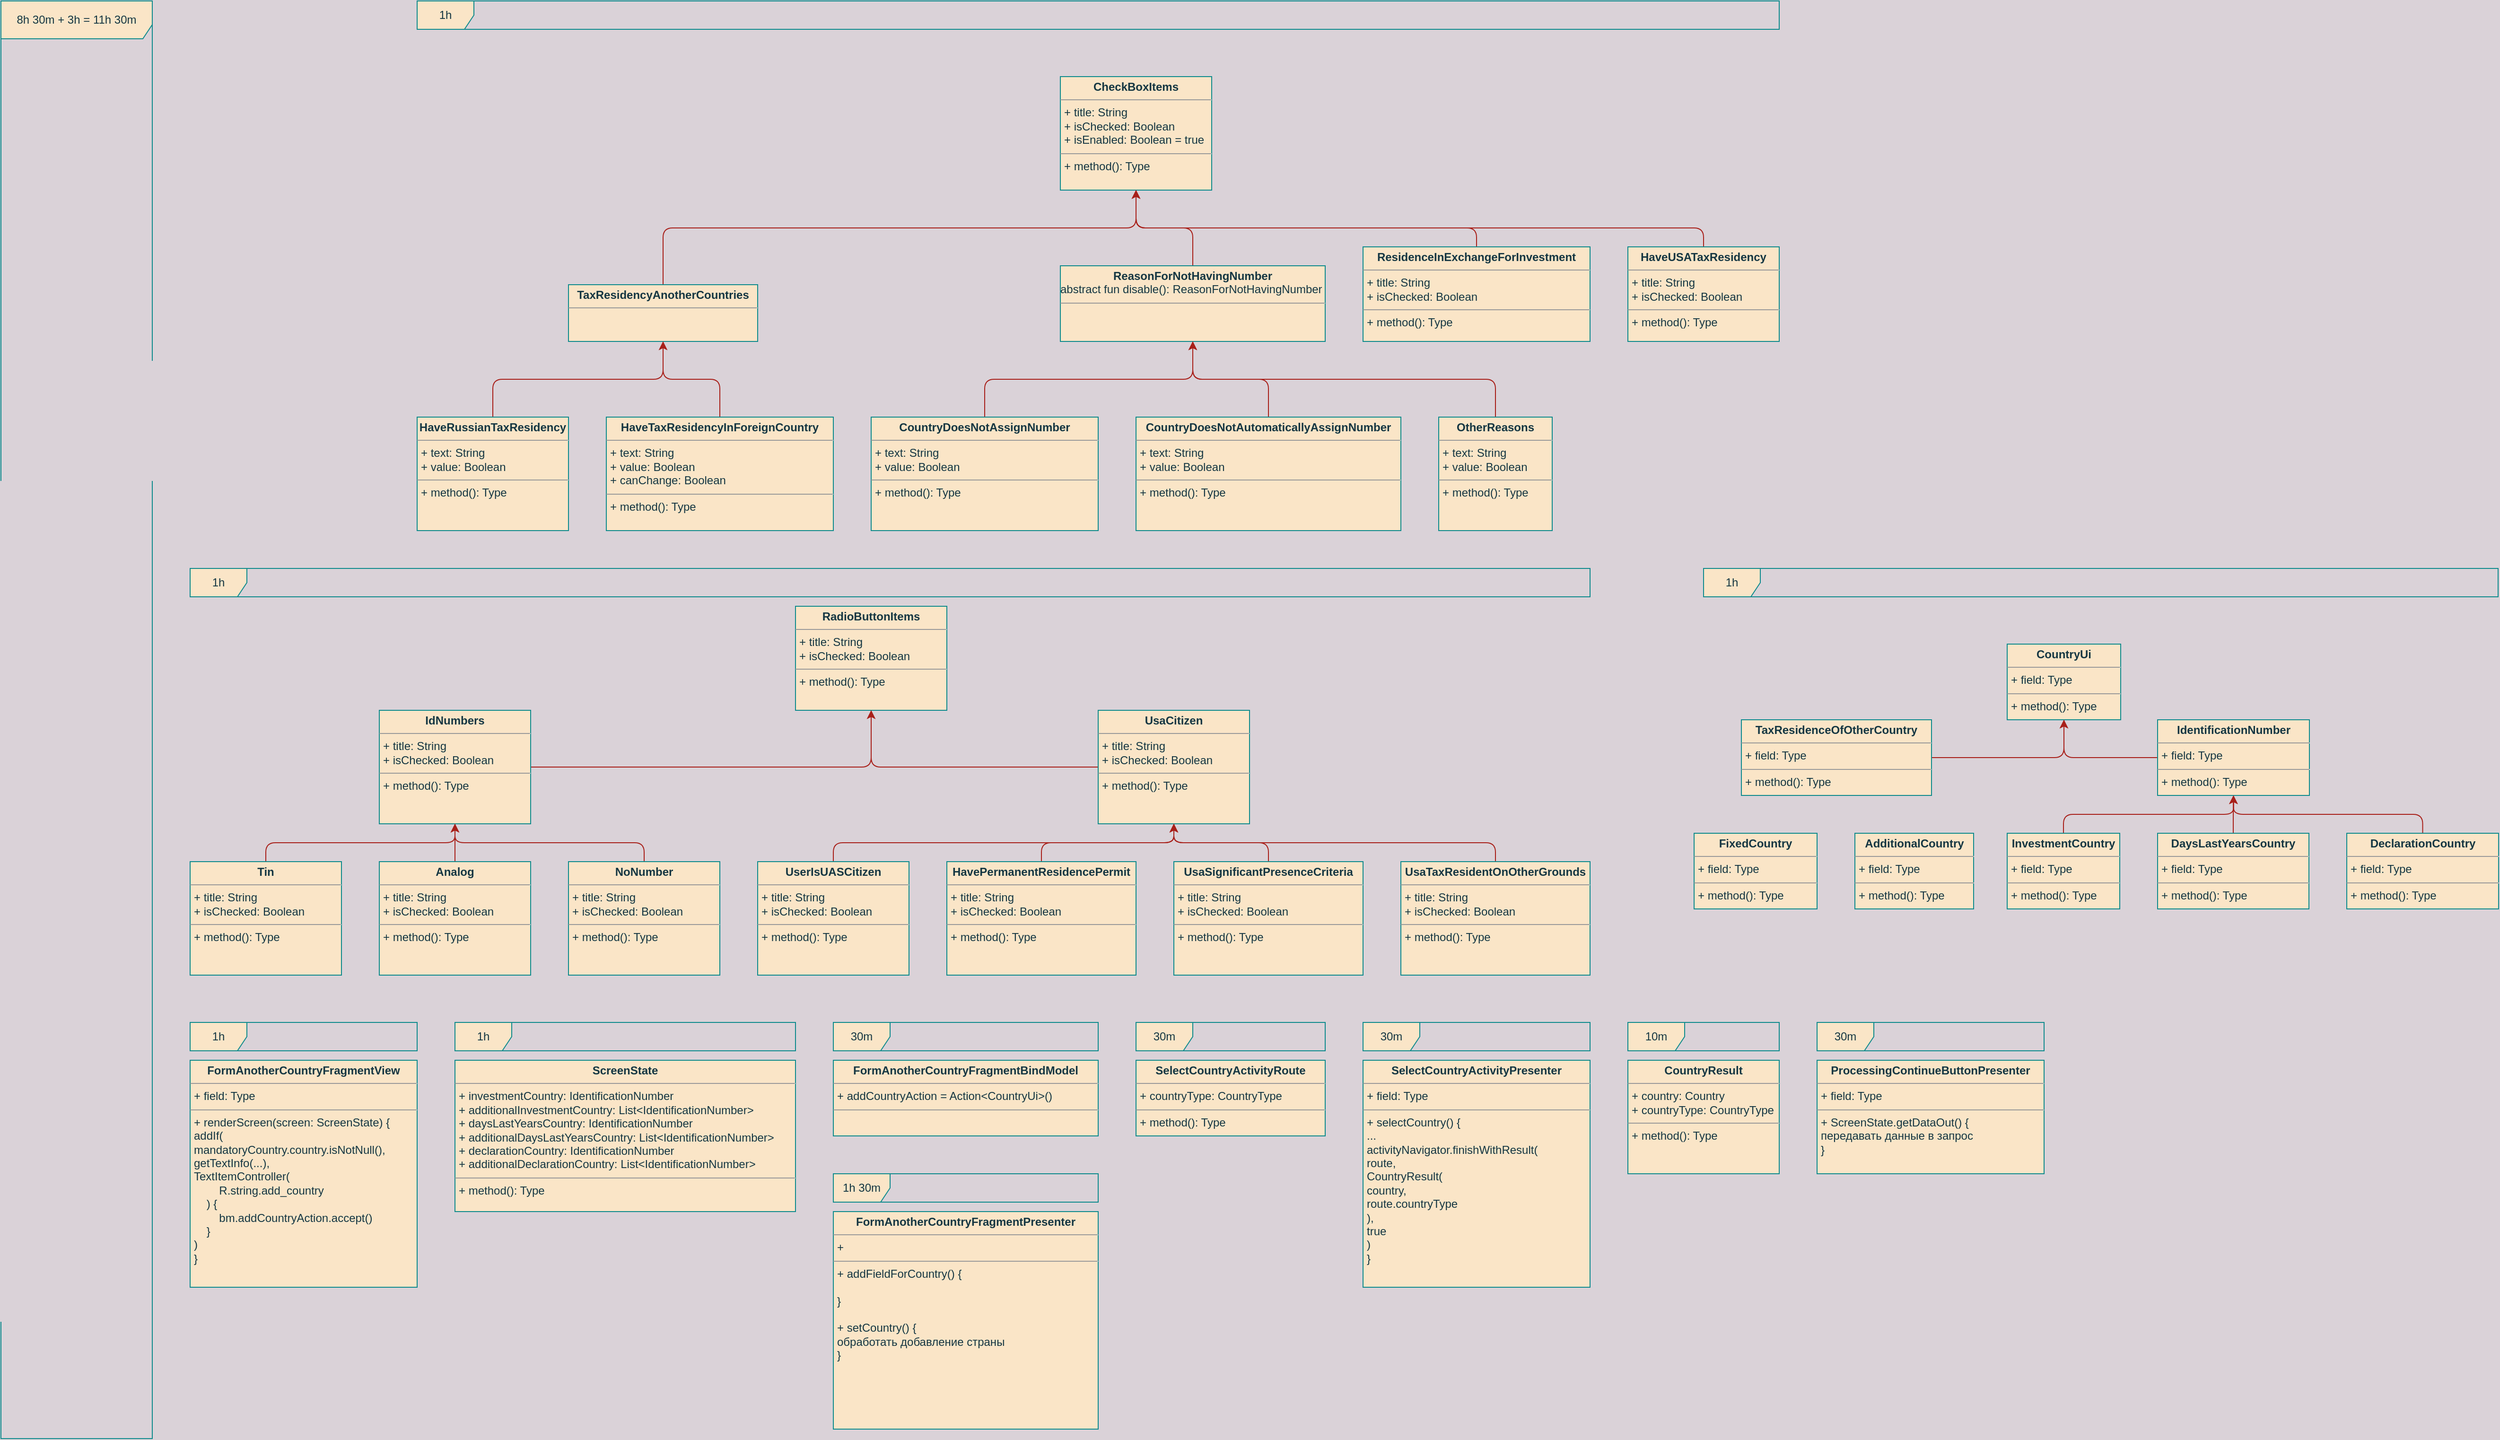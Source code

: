 <mxfile version="18.0.3" type="github">
  <diagram id="GsDPfI9diMwruPTQcU5b" name="Page-1">
    <mxGraphModel dx="3109" dy="2154" grid="1" gridSize="10" guides="1" tooltips="1" connect="1" arrows="1" fold="1" page="1" pageScale="1" pageWidth="827" pageHeight="1169" background="#DAD2D8" math="0" shadow="0">
      <root>
        <mxCell id="0" />
        <mxCell id="1" parent="0" />
        <mxCell id="l_9c71gGE2qhtRAVGWq2-1" value="&lt;p style=&quot;margin:0px;margin-top:4px;text-align:center;&quot;&gt;&lt;b&gt;CheckBoxItems&lt;/b&gt;&lt;/p&gt;&lt;hr size=&quot;1&quot;&gt;&lt;p style=&quot;margin:0px;margin-left:4px;&quot;&gt;+ title: String&lt;/p&gt;&lt;p style=&quot;margin:0px;margin-left:4px;&quot;&gt;+ isChecked: Boolean&lt;/p&gt;&lt;p style=&quot;margin:0px;margin-left:4px;&quot;&gt;+ isEnabled: Boolean = true&lt;br&gt;&lt;/p&gt;&lt;hr size=&quot;1&quot;&gt;&lt;p style=&quot;margin:0px;margin-left:4px;&quot;&gt;+ method(): Type&lt;/p&gt;" style="verticalAlign=top;align=left;overflow=fill;fontSize=12;fontFamily=Helvetica;html=1;fillColor=#FAE5C7;strokeColor=#0F8B8D;fontColor=#143642;" vertex="1" parent="1">
          <mxGeometry x="240" width="160" height="120" as="geometry" />
        </mxCell>
        <mxCell id="l_9c71gGE2qhtRAVGWq2-2" value="&lt;p style=&quot;margin:0px;margin-top:4px;text-align:center;&quot;&gt;&lt;b&gt;RadioButtonItems&lt;/b&gt;&lt;/p&gt;&lt;hr size=&quot;1&quot;&gt;&lt;p style=&quot;margin:0px;margin-left:4px;&quot;&gt;+ title: String&lt;/p&gt;&lt;p style=&quot;margin:0px;margin-left:4px;&quot;&gt;+ isChecked: Boolean&lt;br&gt;&lt;/p&gt;&lt;hr size=&quot;1&quot;&gt;&lt;p style=&quot;margin:0px;margin-left:4px;&quot;&gt;+ method(): Type&lt;/p&gt;" style="verticalAlign=top;align=left;overflow=fill;fontSize=12;fontFamily=Helvetica;html=1;fillColor=#FAE5C7;strokeColor=#0F8B8D;fontColor=#143642;" vertex="1" parent="1">
          <mxGeometry x="-40" y="560" width="160" height="110" as="geometry" />
        </mxCell>
        <mxCell id="l_9c71gGE2qhtRAVGWq2-3" value="&lt;p style=&quot;margin:0px;margin-top:4px;text-align:center;&quot;&gt;&lt;b&gt;CountryUi&lt;/b&gt;&lt;/p&gt;&lt;hr size=&quot;1&quot;&gt;&lt;p style=&quot;margin:0px;margin-left:4px;&quot;&gt;+ field: Type&lt;/p&gt;&lt;hr size=&quot;1&quot;&gt;&lt;p style=&quot;margin:0px;margin-left:4px;&quot;&gt;+ method(): Type&lt;/p&gt;" style="verticalAlign=top;align=left;overflow=fill;fontSize=12;fontFamily=Helvetica;html=1;fillColor=#FAE5C7;strokeColor=#0F8B8D;fontColor=#143642;" vertex="1" parent="1">
          <mxGeometry x="1241" y="600" width="120" height="80" as="geometry" />
        </mxCell>
        <mxCell id="l_9c71gGE2qhtRAVGWq2-7" style="edgeStyle=orthogonalEdgeStyle;curved=0;rounded=1;sketch=0;orthogonalLoop=1;jettySize=auto;html=1;entryX=0.5;entryY=1;entryDx=0;entryDy=0;fontColor=#143642;strokeColor=#A8201A;fillColor=#FAE5C7;" edge="1" parent="1" source="l_9c71gGE2qhtRAVGWq2-4" target="l_9c71gGE2qhtRAVGWq2-1">
          <mxGeometry relative="1" as="geometry">
            <Array as="points">
              <mxPoint x="-180" y="160" />
              <mxPoint x="320" y="160" />
            </Array>
          </mxGeometry>
        </mxCell>
        <mxCell id="l_9c71gGE2qhtRAVGWq2-4" value="&lt;p style=&quot;margin:0px;margin-top:4px;text-align:center;&quot;&gt;&lt;b&gt;TaxResidencyAnotherCountries&lt;/b&gt;&lt;/p&gt;&lt;hr size=&quot;1&quot;&gt;" style="verticalAlign=top;align=left;overflow=fill;fontSize=12;fontFamily=Helvetica;html=1;fillColor=#FAE5C7;strokeColor=#0F8B8D;fontColor=#143642;" vertex="1" parent="1">
          <mxGeometry x="-280" y="220" width="200" height="60" as="geometry" />
        </mxCell>
        <mxCell id="l_9c71gGE2qhtRAVGWq2-8" style="edgeStyle=orthogonalEdgeStyle;curved=0;rounded=1;sketch=0;orthogonalLoop=1;jettySize=auto;html=1;entryX=0.5;entryY=1;entryDx=0;entryDy=0;fontColor=#143642;strokeColor=#A8201A;fillColor=#FAE5C7;" edge="1" parent="1" source="l_9c71gGE2qhtRAVGWq2-5" target="l_9c71gGE2qhtRAVGWq2-1">
          <mxGeometry relative="1" as="geometry" />
        </mxCell>
        <mxCell id="l_9c71gGE2qhtRAVGWq2-5" value="&lt;p style=&quot;margin:0px;margin-top:4px;text-align:center;&quot;&gt;&lt;b&gt;ReasonForNotHavingNumber&lt;/b&gt;&lt;/p&gt;abstract fun disable(): ReasonForNotHavingNumber&lt;hr size=&quot;1&quot;&gt;" style="verticalAlign=top;align=left;overflow=fill;fontSize=12;fontFamily=Helvetica;html=1;fillColor=#FAE5C7;strokeColor=#0F8B8D;fontColor=#143642;" vertex="1" parent="1">
          <mxGeometry x="240" y="200" width="280" height="80" as="geometry" />
        </mxCell>
        <mxCell id="l_9c71gGE2qhtRAVGWq2-11" style="edgeStyle=orthogonalEdgeStyle;curved=0;rounded=1;sketch=0;orthogonalLoop=1;jettySize=auto;html=1;entryX=0.5;entryY=1;entryDx=0;entryDy=0;fontColor=#143642;strokeColor=#A8201A;fillColor=#FAE5C7;" edge="1" parent="1" source="l_9c71gGE2qhtRAVGWq2-9" target="l_9c71gGE2qhtRAVGWq2-4">
          <mxGeometry relative="1" as="geometry" />
        </mxCell>
        <mxCell id="l_9c71gGE2qhtRAVGWq2-9" value="&lt;p style=&quot;margin:0px;margin-top:4px;text-align:center;&quot;&gt;&lt;b&gt;HaveRussianTaxResidency&lt;/b&gt;&lt;/p&gt;&lt;hr size=&quot;1&quot;&gt;&lt;p style=&quot;margin:0px;margin-left:4px;&quot;&gt;+ text: String&lt;/p&gt;&lt;p style=&quot;margin:0px;margin-left:4px;&quot;&gt;+ value: Boolean&lt;/p&gt;&lt;hr size=&quot;1&quot;&gt;&lt;p style=&quot;margin:0px;margin-left:4px;&quot;&gt;+ method(): Type&lt;/p&gt;" style="verticalAlign=top;align=left;overflow=fill;fontSize=12;fontFamily=Helvetica;html=1;rounded=0;sketch=0;fontColor=#143642;strokeColor=#0F8B8D;fillColor=#FAE5C7;" vertex="1" parent="1">
          <mxGeometry x="-440" y="360" width="160" height="120" as="geometry" />
        </mxCell>
        <mxCell id="l_9c71gGE2qhtRAVGWq2-12" style="edgeStyle=orthogonalEdgeStyle;curved=0;rounded=1;sketch=0;orthogonalLoop=1;jettySize=auto;html=1;entryX=0.5;entryY=1;entryDx=0;entryDy=0;fontColor=#143642;strokeColor=#A8201A;fillColor=#FAE5C7;" edge="1" parent="1" source="l_9c71gGE2qhtRAVGWq2-10" target="l_9c71gGE2qhtRAVGWq2-4">
          <mxGeometry relative="1" as="geometry" />
        </mxCell>
        <mxCell id="l_9c71gGE2qhtRAVGWq2-10" value="&lt;p style=&quot;margin:0px;margin-top:4px;text-align:center;&quot;&gt;&lt;b&gt;HaveTaxResidencyInForeignCountry&lt;/b&gt;&lt;/p&gt;&lt;hr size=&quot;1&quot;&gt;&lt;p style=&quot;margin:0px;margin-left:4px;&quot;&gt;+ text: String&lt;/p&gt;&lt;p style=&quot;margin:0px;margin-left:4px;&quot;&gt;+ value: Boolean&lt;/p&gt;&lt;p style=&quot;margin:0px;margin-left:4px;&quot;&gt;+ canChange: Boolean&lt;br&gt;&lt;/p&gt;&lt;hr size=&quot;1&quot;&gt;&lt;p style=&quot;margin:0px;margin-left:4px;&quot;&gt;+ method(): Type&lt;/p&gt;" style="verticalAlign=top;align=left;overflow=fill;fontSize=12;fontFamily=Helvetica;html=1;rounded=0;sketch=0;fontColor=#143642;strokeColor=#0F8B8D;fillColor=#FAE5C7;" vertex="1" parent="1">
          <mxGeometry x="-240" y="360" width="240" height="120" as="geometry" />
        </mxCell>
        <mxCell id="l_9c71gGE2qhtRAVGWq2-16" style="edgeStyle=orthogonalEdgeStyle;curved=0;rounded=1;sketch=0;orthogonalLoop=1;jettySize=auto;html=1;entryX=0.5;entryY=1;entryDx=0;entryDy=0;fontColor=#143642;strokeColor=#A8201A;fillColor=#FAE5C7;" edge="1" parent="1" source="l_9c71gGE2qhtRAVGWq2-13" target="l_9c71gGE2qhtRAVGWq2-5">
          <mxGeometry relative="1" as="geometry" />
        </mxCell>
        <mxCell id="l_9c71gGE2qhtRAVGWq2-13" value="&lt;p style=&quot;margin:0px;margin-top:4px;text-align:center;&quot;&gt;&lt;b&gt;CountryDoesNotAssignNumber&lt;/b&gt;&lt;/p&gt;&lt;hr size=&quot;1&quot;&gt;&lt;p style=&quot;margin:0px;margin-left:4px;&quot;&gt;+ text: String&lt;/p&gt;&lt;p style=&quot;margin:0px;margin-left:4px;&quot;&gt;+ value: Boolean&lt;/p&gt;&lt;hr size=&quot;1&quot;&gt;&lt;p style=&quot;margin:0px;margin-left:4px;&quot;&gt;+ method(): Type&lt;/p&gt;" style="verticalAlign=top;align=left;overflow=fill;fontSize=12;fontFamily=Helvetica;html=1;rounded=0;sketch=0;fontColor=#143642;strokeColor=#0F8B8D;fillColor=#FAE5C7;" vertex="1" parent="1">
          <mxGeometry x="40" y="360" width="240" height="120" as="geometry" />
        </mxCell>
        <mxCell id="l_9c71gGE2qhtRAVGWq2-17" style="edgeStyle=orthogonalEdgeStyle;curved=0;rounded=1;sketch=0;orthogonalLoop=1;jettySize=auto;html=1;entryX=0.5;entryY=1;entryDx=0;entryDy=0;fontColor=#143642;strokeColor=#A8201A;fillColor=#FAE5C7;" edge="1" parent="1" source="l_9c71gGE2qhtRAVGWq2-14" target="l_9c71gGE2qhtRAVGWq2-5">
          <mxGeometry relative="1" as="geometry" />
        </mxCell>
        <mxCell id="l_9c71gGE2qhtRAVGWq2-14" value="&lt;p style=&quot;margin:0px;margin-top:4px;text-align:center;&quot;&gt;&lt;b&gt;CountryDoesNotAutomaticallyAssignNumber&lt;/b&gt;&lt;/p&gt;&lt;hr size=&quot;1&quot;&gt;&lt;p style=&quot;margin:0px;margin-left:4px;&quot;&gt;+ text: String&lt;/p&gt;&lt;p style=&quot;margin:0px;margin-left:4px;&quot;&gt;+ value: Boolean&lt;/p&gt;&lt;hr size=&quot;1&quot;&gt;&lt;p style=&quot;margin:0px;margin-left:4px;&quot;&gt;+ method(): Type&lt;/p&gt;" style="verticalAlign=top;align=left;overflow=fill;fontSize=12;fontFamily=Helvetica;html=1;rounded=0;sketch=0;fontColor=#143642;strokeColor=#0F8B8D;fillColor=#FAE5C7;" vertex="1" parent="1">
          <mxGeometry x="320" y="360" width="280" height="120" as="geometry" />
        </mxCell>
        <mxCell id="l_9c71gGE2qhtRAVGWq2-24" style="edgeStyle=orthogonalEdgeStyle;curved=0;rounded=1;sketch=0;orthogonalLoop=1;jettySize=auto;html=1;entryX=0.5;entryY=1;entryDx=0;entryDy=0;fontColor=#143642;strokeColor=#A8201A;fillColor=#FAE5C7;" edge="1" parent="1" source="l_9c71gGE2qhtRAVGWq2-15" target="l_9c71gGE2qhtRAVGWq2-5">
          <mxGeometry relative="1" as="geometry">
            <Array as="points">
              <mxPoint x="700" y="320" />
              <mxPoint x="380" y="320" />
            </Array>
          </mxGeometry>
        </mxCell>
        <mxCell id="l_9c71gGE2qhtRAVGWq2-15" value="&lt;p style=&quot;margin:0px;margin-top:4px;text-align:center;&quot;&gt;&lt;b&gt;OtherReasons&lt;/b&gt;&lt;/p&gt;&lt;hr size=&quot;1&quot;&gt;&lt;p style=&quot;margin:0px;margin-left:4px;&quot;&gt;+ text: String&lt;/p&gt;&lt;p style=&quot;margin:0px;margin-left:4px;&quot;&gt;+ value: Boolean&lt;/p&gt;&lt;hr size=&quot;1&quot;&gt;&lt;p style=&quot;margin:0px;margin-left:4px;&quot;&gt;+ method(): Type&lt;/p&gt;" style="verticalAlign=top;align=left;overflow=fill;fontSize=12;fontFamily=Helvetica;html=1;rounded=0;sketch=0;fontColor=#143642;strokeColor=#0F8B8D;fillColor=#FAE5C7;" vertex="1" parent="1">
          <mxGeometry x="640" y="360" width="120" height="120" as="geometry" />
        </mxCell>
        <mxCell id="l_9c71gGE2qhtRAVGWq2-25" style="edgeStyle=orthogonalEdgeStyle;curved=0;rounded=1;sketch=0;orthogonalLoop=1;jettySize=auto;html=1;entryX=0.5;entryY=1;entryDx=0;entryDy=0;fontColor=#143642;strokeColor=#A8201A;fillColor=#FAE5C7;" edge="1" parent="1" source="l_9c71gGE2qhtRAVGWq2-21" target="l_9c71gGE2qhtRAVGWq2-1">
          <mxGeometry relative="1" as="geometry">
            <Array as="points">
              <mxPoint x="680" y="160" />
              <mxPoint x="320" y="160" />
            </Array>
          </mxGeometry>
        </mxCell>
        <mxCell id="l_9c71gGE2qhtRAVGWq2-21" value="&lt;p style=&quot;margin:0px;margin-top:4px;text-align:center;&quot;&gt;&lt;b&gt;ResidenceInExchangeForInvestment&lt;/b&gt;&lt;/p&gt;&lt;hr size=&quot;1&quot;&gt;&lt;p style=&quot;margin:0px;margin-left:4px;&quot;&gt;+ title: String&lt;/p&gt;&lt;p style=&quot;margin:0px;margin-left:4px;&quot;&gt;+ isChecked: Boolean&lt;/p&gt;&lt;hr size=&quot;1&quot;&gt;&lt;p style=&quot;margin:0px;margin-left:4px;&quot;&gt;+ method(): Type&lt;/p&gt;" style="verticalAlign=top;align=left;overflow=fill;fontSize=12;fontFamily=Helvetica;html=1;fillColor=#FAE5C7;strokeColor=#0F8B8D;fontColor=#143642;" vertex="1" parent="1">
          <mxGeometry x="560" y="180" width="240" height="100" as="geometry" />
        </mxCell>
        <mxCell id="l_9c71gGE2qhtRAVGWq2-26" style="edgeStyle=orthogonalEdgeStyle;curved=0;rounded=1;sketch=0;orthogonalLoop=1;jettySize=auto;html=1;entryX=0.5;entryY=1;entryDx=0;entryDy=0;fontColor=#143642;strokeColor=#A8201A;fillColor=#FAE5C7;" edge="1" parent="1" source="l_9c71gGE2qhtRAVGWq2-23" target="l_9c71gGE2qhtRAVGWq2-1">
          <mxGeometry relative="1" as="geometry">
            <Array as="points">
              <mxPoint x="920" y="160" />
              <mxPoint x="320" y="160" />
            </Array>
          </mxGeometry>
        </mxCell>
        <mxCell id="l_9c71gGE2qhtRAVGWq2-23" value="&lt;p style=&quot;margin:0px;margin-top:4px;text-align:center;&quot;&gt;&lt;b&gt;HaveUSATaxResidency&lt;/b&gt;&lt;/p&gt;&lt;hr size=&quot;1&quot;&gt;&lt;p style=&quot;margin:0px;margin-left:4px;&quot;&gt;+ title: String&lt;/p&gt;&lt;p style=&quot;margin:0px;margin-left:4px;&quot;&gt;+ isChecked: Boolean&lt;/p&gt;&lt;hr size=&quot;1&quot;&gt;&lt;p style=&quot;margin:0px;margin-left:4px;&quot;&gt;+ method(): Type&lt;/p&gt;" style="verticalAlign=top;align=left;overflow=fill;fontSize=12;fontFamily=Helvetica;html=1;fillColor=#FAE5C7;strokeColor=#0F8B8D;fontColor=#143642;" vertex="1" parent="1">
          <mxGeometry x="840" y="180" width="160" height="100" as="geometry" />
        </mxCell>
        <mxCell id="l_9c71gGE2qhtRAVGWq2-43" style="edgeStyle=orthogonalEdgeStyle;curved=0;rounded=1;sketch=0;orthogonalLoop=1;jettySize=auto;html=1;entryX=0.5;entryY=1;entryDx=0;entryDy=0;fontColor=#143642;strokeColor=#A8201A;fillColor=#FAE5C7;" edge="1" parent="1" source="l_9c71gGE2qhtRAVGWq2-27" target="l_9c71gGE2qhtRAVGWq2-2">
          <mxGeometry relative="1" as="geometry" />
        </mxCell>
        <mxCell id="l_9c71gGE2qhtRAVGWq2-27" value="&lt;p style=&quot;margin:0px;margin-top:4px;text-align:center;&quot;&gt;&lt;b&gt;IdNumbers&lt;/b&gt;&lt;/p&gt;&lt;hr size=&quot;1&quot;&gt;&lt;p style=&quot;margin:0px;margin-left:4px;&quot;&gt;+ title: String&lt;/p&gt;&lt;p style=&quot;margin:0px;margin-left:4px;&quot;&gt;+ isChecked: Boolean&lt;br&gt;&lt;/p&gt;&lt;hr size=&quot;1&quot;&gt;&lt;p style=&quot;margin:0px;margin-left:4px;&quot;&gt;+ method(): Type&lt;/p&gt;" style="verticalAlign=top;align=left;overflow=fill;fontSize=12;fontFamily=Helvetica;html=1;fillColor=#FAE5C7;strokeColor=#0F8B8D;fontColor=#143642;" vertex="1" parent="1">
          <mxGeometry x="-480" y="670" width="160" height="120" as="geometry" />
        </mxCell>
        <mxCell id="l_9c71gGE2qhtRAVGWq2-44" style="edgeStyle=orthogonalEdgeStyle;curved=0;rounded=1;sketch=0;orthogonalLoop=1;jettySize=auto;html=1;entryX=0.5;entryY=1;entryDx=0;entryDy=0;fontColor=#143642;strokeColor=#A8201A;fillColor=#FAE5C7;" edge="1" parent="1" source="l_9c71gGE2qhtRAVGWq2-28" target="l_9c71gGE2qhtRAVGWq2-2">
          <mxGeometry relative="1" as="geometry" />
        </mxCell>
        <mxCell id="l_9c71gGE2qhtRAVGWq2-28" value="&lt;p style=&quot;margin:0px;margin-top:4px;text-align:center;&quot;&gt;&lt;b&gt;UsaCitizen&lt;/b&gt;&lt;/p&gt;&lt;hr size=&quot;1&quot;&gt;&lt;p style=&quot;margin:0px;margin-left:4px;&quot;&gt;+ title: String&lt;/p&gt;&lt;p style=&quot;margin:0px;margin-left:4px;&quot;&gt;+ isChecked: Boolean&lt;br&gt;&lt;/p&gt;&lt;hr size=&quot;1&quot;&gt;&lt;p style=&quot;margin:0px;margin-left:4px;&quot;&gt;+ method(): Type&lt;/p&gt;" style="verticalAlign=top;align=left;overflow=fill;fontSize=12;fontFamily=Helvetica;html=1;fillColor=#FAE5C7;strokeColor=#0F8B8D;fontColor=#143642;" vertex="1" parent="1">
          <mxGeometry x="280" y="670" width="160" height="120" as="geometry" />
        </mxCell>
        <mxCell id="l_9c71gGE2qhtRAVGWq2-32" style="edgeStyle=orthogonalEdgeStyle;curved=0;rounded=1;sketch=0;orthogonalLoop=1;jettySize=auto;html=1;entryX=0.5;entryY=1;entryDx=0;entryDy=0;fontColor=#143642;strokeColor=#A8201A;fillColor=#FAE5C7;" edge="1" parent="1" source="l_9c71gGE2qhtRAVGWq2-29" target="l_9c71gGE2qhtRAVGWq2-27">
          <mxGeometry relative="1" as="geometry">
            <Array as="points">
              <mxPoint x="-600" y="810" />
              <mxPoint x="-400" y="810" />
            </Array>
          </mxGeometry>
        </mxCell>
        <mxCell id="l_9c71gGE2qhtRAVGWq2-29" value="&lt;p style=&quot;margin:0px;margin-top:4px;text-align:center;&quot;&gt;&lt;b&gt;Tin&lt;/b&gt;&lt;/p&gt;&lt;hr size=&quot;1&quot;&gt;&lt;p style=&quot;margin:0px;margin-left:4px;&quot;&gt;+ title: String&lt;/p&gt;&lt;p style=&quot;margin:0px;margin-left:4px;&quot;&gt;+ isChecked: Boolean&lt;br&gt;&lt;/p&gt;&lt;hr size=&quot;1&quot;&gt;&lt;p style=&quot;margin:0px;margin-left:4px;&quot;&gt;+ method(): Type&lt;/p&gt;" style="verticalAlign=top;align=left;overflow=fill;fontSize=12;fontFamily=Helvetica;html=1;fillColor=#FAE5C7;strokeColor=#0F8B8D;fontColor=#143642;" vertex="1" parent="1">
          <mxGeometry x="-680" y="830" width="160" height="120" as="geometry" />
        </mxCell>
        <mxCell id="l_9c71gGE2qhtRAVGWq2-33" style="edgeStyle=orthogonalEdgeStyle;curved=0;rounded=1;sketch=0;orthogonalLoop=1;jettySize=auto;html=1;entryX=0.5;entryY=1;entryDx=0;entryDy=0;fontColor=#143642;strokeColor=#A8201A;fillColor=#FAE5C7;" edge="1" parent="1" source="l_9c71gGE2qhtRAVGWq2-30" target="l_9c71gGE2qhtRAVGWq2-27">
          <mxGeometry relative="1" as="geometry" />
        </mxCell>
        <mxCell id="l_9c71gGE2qhtRAVGWq2-30" value="&lt;p style=&quot;margin:0px;margin-top:4px;text-align:center;&quot;&gt;&lt;b&gt;Analog&lt;/b&gt;&lt;/p&gt;&lt;hr size=&quot;1&quot;&gt;&lt;p style=&quot;margin:0px;margin-left:4px;&quot;&gt;+ title: String&lt;/p&gt;&lt;p style=&quot;margin:0px;margin-left:4px;&quot;&gt;+ isChecked: Boolean&lt;br&gt;&lt;/p&gt;&lt;hr size=&quot;1&quot;&gt;&lt;p style=&quot;margin:0px;margin-left:4px;&quot;&gt;+ method(): Type&lt;/p&gt;" style="verticalAlign=top;align=left;overflow=fill;fontSize=12;fontFamily=Helvetica;html=1;fillColor=#FAE5C7;strokeColor=#0F8B8D;fontColor=#143642;" vertex="1" parent="1">
          <mxGeometry x="-480" y="830" width="160" height="120" as="geometry" />
        </mxCell>
        <mxCell id="l_9c71gGE2qhtRAVGWq2-34" style="edgeStyle=orthogonalEdgeStyle;curved=0;rounded=1;sketch=0;orthogonalLoop=1;jettySize=auto;html=1;entryX=0.5;entryY=1;entryDx=0;entryDy=0;fontColor=#143642;strokeColor=#A8201A;fillColor=#FAE5C7;" edge="1" parent="1" source="l_9c71gGE2qhtRAVGWq2-31" target="l_9c71gGE2qhtRAVGWq2-27">
          <mxGeometry relative="1" as="geometry">
            <Array as="points">
              <mxPoint x="-200" y="810" />
              <mxPoint x="-400" y="810" />
            </Array>
          </mxGeometry>
        </mxCell>
        <mxCell id="l_9c71gGE2qhtRAVGWq2-31" value="&lt;p style=&quot;margin:0px;margin-top:4px;text-align:center;&quot;&gt;&lt;b&gt;NoNumber&lt;/b&gt;&lt;/p&gt;&lt;hr size=&quot;1&quot;&gt;&lt;p style=&quot;margin:0px;margin-left:4px;&quot;&gt;+ title: String&lt;/p&gt;&lt;p style=&quot;margin:0px;margin-left:4px;&quot;&gt;+ isChecked: Boolean&lt;br&gt;&lt;/p&gt;&lt;hr size=&quot;1&quot;&gt;&lt;p style=&quot;margin:0px;margin-left:4px;&quot;&gt;+ method(): Type&lt;/p&gt;" style="verticalAlign=top;align=left;overflow=fill;fontSize=12;fontFamily=Helvetica;html=1;fillColor=#FAE5C7;strokeColor=#0F8B8D;fontColor=#143642;" vertex="1" parent="1">
          <mxGeometry x="-280" y="830" width="160" height="120" as="geometry" />
        </mxCell>
        <mxCell id="l_9c71gGE2qhtRAVGWq2-41" style="edgeStyle=orthogonalEdgeStyle;curved=0;rounded=1;sketch=0;orthogonalLoop=1;jettySize=auto;html=1;entryX=0.5;entryY=1;entryDx=0;entryDy=0;fontColor=#143642;strokeColor=#A8201A;fillColor=#FAE5C7;" edge="1" parent="1" source="l_9c71gGE2qhtRAVGWq2-35" target="l_9c71gGE2qhtRAVGWq2-28">
          <mxGeometry relative="1" as="geometry">
            <Array as="points">
              <mxPoint y="810" />
              <mxPoint x="360" y="810" />
            </Array>
          </mxGeometry>
        </mxCell>
        <mxCell id="l_9c71gGE2qhtRAVGWq2-35" value="&lt;p style=&quot;margin:0px;margin-top:4px;text-align:center;&quot;&gt;&lt;b&gt;UserIsUASCitizen&lt;/b&gt;&lt;/p&gt;&lt;hr size=&quot;1&quot;&gt;&lt;p style=&quot;margin:0px;margin-left:4px;&quot;&gt;+ title: String&lt;/p&gt;&lt;p style=&quot;margin:0px;margin-left:4px;&quot;&gt;+ isChecked: Boolean&lt;br&gt;&lt;/p&gt;&lt;hr size=&quot;1&quot;&gt;&lt;p style=&quot;margin:0px;margin-left:4px;&quot;&gt;+ method(): Type&lt;/p&gt;" style="verticalAlign=top;align=left;overflow=fill;fontSize=12;fontFamily=Helvetica;html=1;fillColor=#FAE5C7;strokeColor=#0F8B8D;fontColor=#143642;" vertex="1" parent="1">
          <mxGeometry x="-80" y="830" width="160" height="120" as="geometry" />
        </mxCell>
        <mxCell id="l_9c71gGE2qhtRAVGWq2-39" style="edgeStyle=orthogonalEdgeStyle;curved=0;rounded=1;sketch=0;orthogonalLoop=1;jettySize=auto;html=1;entryX=0.5;entryY=1;entryDx=0;entryDy=0;fontColor=#143642;strokeColor=#A8201A;fillColor=#FAE5C7;" edge="1" parent="1" source="l_9c71gGE2qhtRAVGWq2-36" target="l_9c71gGE2qhtRAVGWq2-28">
          <mxGeometry relative="1" as="geometry" />
        </mxCell>
        <mxCell id="l_9c71gGE2qhtRAVGWq2-36" value="&lt;p style=&quot;margin:0px;margin-top:4px;text-align:center;&quot;&gt;&lt;b&gt;HavePermanentResidencePermit&lt;/b&gt;&lt;/p&gt;&lt;hr size=&quot;1&quot;&gt;&lt;p style=&quot;margin:0px;margin-left:4px;&quot;&gt;+ title: String&lt;/p&gt;&lt;p style=&quot;margin:0px;margin-left:4px;&quot;&gt;+ isChecked: Boolean&lt;br&gt;&lt;/p&gt;&lt;hr size=&quot;1&quot;&gt;&lt;p style=&quot;margin:0px;margin-left:4px;&quot;&gt;+ method(): Type&lt;/p&gt;" style="verticalAlign=top;align=left;overflow=fill;fontSize=12;fontFamily=Helvetica;html=1;fillColor=#FAE5C7;strokeColor=#0F8B8D;fontColor=#143642;" vertex="1" parent="1">
          <mxGeometry x="120" y="830" width="200" height="120" as="geometry" />
        </mxCell>
        <mxCell id="l_9c71gGE2qhtRAVGWq2-40" style="edgeStyle=orthogonalEdgeStyle;curved=0;rounded=1;sketch=0;orthogonalLoop=1;jettySize=auto;html=1;entryX=0.5;entryY=1;entryDx=0;entryDy=0;fontColor=#143642;strokeColor=#A8201A;fillColor=#FAE5C7;" edge="1" parent="1" source="l_9c71gGE2qhtRAVGWq2-37" target="l_9c71gGE2qhtRAVGWq2-28">
          <mxGeometry relative="1" as="geometry" />
        </mxCell>
        <mxCell id="l_9c71gGE2qhtRAVGWq2-37" value="&lt;p style=&quot;margin:0px;margin-top:4px;text-align:center;&quot;&gt;&lt;b&gt;UsaSignificantPresenceCriteria&lt;/b&gt;&lt;/p&gt;&lt;hr size=&quot;1&quot;&gt;&lt;p style=&quot;margin:0px;margin-left:4px;&quot;&gt;+ title: String&lt;/p&gt;&lt;p style=&quot;margin:0px;margin-left:4px;&quot;&gt;+ isChecked: Boolean&lt;br&gt;&lt;/p&gt;&lt;hr size=&quot;1&quot;&gt;&lt;p style=&quot;margin:0px;margin-left:4px;&quot;&gt;+ method(): Type&lt;/p&gt;" style="verticalAlign=top;align=left;overflow=fill;fontSize=12;fontFamily=Helvetica;html=1;fillColor=#FAE5C7;strokeColor=#0F8B8D;fontColor=#143642;" vertex="1" parent="1">
          <mxGeometry x="360" y="830" width="200" height="120" as="geometry" />
        </mxCell>
        <mxCell id="l_9c71gGE2qhtRAVGWq2-42" style="edgeStyle=orthogonalEdgeStyle;curved=0;rounded=1;sketch=0;orthogonalLoop=1;jettySize=auto;html=1;entryX=0.5;entryY=1;entryDx=0;entryDy=0;fontColor=#143642;strokeColor=#A8201A;fillColor=#FAE5C7;" edge="1" parent="1" source="l_9c71gGE2qhtRAVGWq2-38" target="l_9c71gGE2qhtRAVGWq2-28">
          <mxGeometry relative="1" as="geometry">
            <Array as="points">
              <mxPoint x="700" y="810" />
              <mxPoint x="360" y="810" />
            </Array>
          </mxGeometry>
        </mxCell>
        <mxCell id="l_9c71gGE2qhtRAVGWq2-38" value="&lt;p style=&quot;margin:0px;margin-top:4px;text-align:center;&quot;&gt;&lt;b&gt;UsaTaxResidentOnOtherGrounds&lt;/b&gt;&lt;/p&gt;&lt;hr size=&quot;1&quot;&gt;&lt;p style=&quot;margin:0px;margin-left:4px;&quot;&gt;+ title: String&lt;/p&gt;&lt;p style=&quot;margin:0px;margin-left:4px;&quot;&gt;+ isChecked: Boolean&lt;br&gt;&lt;/p&gt;&lt;hr size=&quot;1&quot;&gt;&lt;p style=&quot;margin:0px;margin-left:4px;&quot;&gt;+ method(): Type&lt;/p&gt;" style="verticalAlign=top;align=left;overflow=fill;fontSize=12;fontFamily=Helvetica;html=1;fillColor=#FAE5C7;strokeColor=#0F8B8D;fontColor=#143642;" vertex="1" parent="1">
          <mxGeometry x="600" y="830" width="200" height="120" as="geometry" />
        </mxCell>
        <mxCell id="l_9c71gGE2qhtRAVGWq2-56" style="edgeStyle=orthogonalEdgeStyle;curved=0;rounded=1;sketch=0;orthogonalLoop=1;jettySize=auto;html=1;entryX=0.5;entryY=1;entryDx=0;entryDy=0;fontColor=#143642;strokeColor=#A8201A;fillColor=#FAE5C7;" edge="1" parent="1" source="l_9c71gGE2qhtRAVGWq2-45" target="l_9c71gGE2qhtRAVGWq2-3">
          <mxGeometry relative="1" as="geometry" />
        </mxCell>
        <mxCell id="l_9c71gGE2qhtRAVGWq2-45" value="&lt;p style=&quot;margin:0px;margin-top:4px;text-align:center;&quot;&gt;&lt;b&gt;TaxResidenceOfOtherCountry&lt;/b&gt;&lt;/p&gt;&lt;hr size=&quot;1&quot;&gt;&lt;p style=&quot;margin:0px;margin-left:4px;&quot;&gt;+ field: Type&lt;/p&gt;&lt;hr size=&quot;1&quot;&gt;&lt;p style=&quot;margin:0px;margin-left:4px;&quot;&gt;+ method(): Type&lt;/p&gt;" style="verticalAlign=top;align=left;overflow=fill;fontSize=12;fontFamily=Helvetica;html=1;fillColor=#FAE5C7;strokeColor=#0F8B8D;fontColor=#143642;" vertex="1" parent="1">
          <mxGeometry x="960" y="680" width="201" height="80" as="geometry" />
        </mxCell>
        <mxCell id="l_9c71gGE2qhtRAVGWq2-55" style="edgeStyle=orthogonalEdgeStyle;curved=0;rounded=1;sketch=0;orthogonalLoop=1;jettySize=auto;html=1;entryX=0.5;entryY=1;entryDx=0;entryDy=0;fontColor=#143642;strokeColor=#A8201A;fillColor=#FAE5C7;" edge="1" parent="1" source="l_9c71gGE2qhtRAVGWq2-46" target="l_9c71gGE2qhtRAVGWq2-3">
          <mxGeometry relative="1" as="geometry" />
        </mxCell>
        <mxCell id="l_9c71gGE2qhtRAVGWq2-46" value="&lt;p style=&quot;margin:0px;margin-top:4px;text-align:center;&quot;&gt;&lt;b&gt;IdentificationNumber&lt;/b&gt;&lt;/p&gt;&lt;hr size=&quot;1&quot;&gt;&lt;p style=&quot;margin:0px;margin-left:4px;&quot;&gt;+ field: Type&lt;/p&gt;&lt;hr size=&quot;1&quot;&gt;&lt;p style=&quot;margin:0px;margin-left:4px;&quot;&gt;+ method(): Type&lt;/p&gt;" style="verticalAlign=top;align=left;overflow=fill;fontSize=12;fontFamily=Helvetica;html=1;fillColor=#FAE5C7;strokeColor=#0F8B8D;fontColor=#143642;" vertex="1" parent="1">
          <mxGeometry x="1400" y="680" width="160.5" height="80" as="geometry" />
        </mxCell>
        <mxCell id="l_9c71gGE2qhtRAVGWq2-47" value="&lt;p style=&quot;margin:0px;margin-top:4px;text-align:center;&quot;&gt;&lt;b&gt;FixedCountry&lt;/b&gt;&lt;/p&gt;&lt;hr size=&quot;1&quot;&gt;&lt;p style=&quot;margin:0px;margin-left:4px;&quot;&gt;+ field: Type&lt;/p&gt;&lt;hr size=&quot;1&quot;&gt;&lt;p style=&quot;margin:0px;margin-left:4px;&quot;&gt;+ method(): Type&lt;/p&gt;" style="verticalAlign=top;align=left;overflow=fill;fontSize=12;fontFamily=Helvetica;html=1;fillColor=#FAE5C7;strokeColor=#0F8B8D;fontColor=#143642;" vertex="1" parent="1">
          <mxGeometry x="910" y="800" width="130" height="80" as="geometry" />
        </mxCell>
        <mxCell id="l_9c71gGE2qhtRAVGWq2-48" value="&lt;p style=&quot;margin:0px;margin-top:4px;text-align:center;&quot;&gt;&lt;b&gt;AdditionalCountry&lt;/b&gt;&lt;/p&gt;&lt;hr size=&quot;1&quot;&gt;&lt;p style=&quot;margin:0px;margin-left:4px;&quot;&gt;+ field: Type&lt;/p&gt;&lt;hr size=&quot;1&quot;&gt;&lt;p style=&quot;margin:0px;margin-left:4px;&quot;&gt;+ method(): Type&lt;/p&gt;" style="verticalAlign=top;align=left;overflow=fill;fontSize=12;fontFamily=Helvetica;html=1;fillColor=#FAE5C7;strokeColor=#0F8B8D;fontColor=#143642;" vertex="1" parent="1">
          <mxGeometry x="1080" y="800" width="125.5" height="80" as="geometry" />
        </mxCell>
        <mxCell id="l_9c71gGE2qhtRAVGWq2-52" style="edgeStyle=orthogonalEdgeStyle;curved=0;rounded=1;sketch=0;orthogonalLoop=1;jettySize=auto;html=1;entryX=0.5;entryY=1;entryDx=0;entryDy=0;fontColor=#143642;strokeColor=#A8201A;fillColor=#FAE5C7;" edge="1" parent="1" source="l_9c71gGE2qhtRAVGWq2-49" target="l_9c71gGE2qhtRAVGWq2-46">
          <mxGeometry relative="1" as="geometry">
            <Array as="points">
              <mxPoint x="1300" y="780" />
              <mxPoint x="1480" y="780" />
            </Array>
          </mxGeometry>
        </mxCell>
        <mxCell id="l_9c71gGE2qhtRAVGWq2-49" value="&lt;p style=&quot;margin:0px;margin-top:4px;text-align:center;&quot;&gt;&lt;b&gt;InvestmentCountry&lt;/b&gt;&lt;/p&gt;&lt;hr size=&quot;1&quot;&gt;&lt;p style=&quot;margin:0px;margin-left:4px;&quot;&gt;+ field: Type&lt;/p&gt;&lt;hr size=&quot;1&quot;&gt;&lt;p style=&quot;margin:0px;margin-left:4px;&quot;&gt;+ method(): Type&lt;/p&gt;" style="verticalAlign=top;align=left;overflow=fill;fontSize=12;fontFamily=Helvetica;html=1;fillColor=#FAE5C7;strokeColor=#0F8B8D;fontColor=#143642;" vertex="1" parent="1">
          <mxGeometry x="1241" y="800" width="119" height="80" as="geometry" />
        </mxCell>
        <mxCell id="l_9c71gGE2qhtRAVGWq2-53" style="edgeStyle=orthogonalEdgeStyle;curved=0;rounded=1;sketch=0;orthogonalLoop=1;jettySize=auto;html=1;entryX=0.5;entryY=1;entryDx=0;entryDy=0;fontColor=#143642;strokeColor=#A8201A;fillColor=#FAE5C7;" edge="1" parent="1" source="l_9c71gGE2qhtRAVGWq2-50" target="l_9c71gGE2qhtRAVGWq2-46">
          <mxGeometry relative="1" as="geometry" />
        </mxCell>
        <mxCell id="l_9c71gGE2qhtRAVGWq2-50" value="&lt;p style=&quot;margin:0px;margin-top:4px;text-align:center;&quot;&gt;&lt;b&gt;DaysLastYearsCountry&lt;/b&gt;&lt;/p&gt;&lt;hr size=&quot;1&quot;&gt;&lt;p style=&quot;margin:0px;margin-left:4px;&quot;&gt;+ field: Type&lt;/p&gt;&lt;hr size=&quot;1&quot;&gt;&lt;p style=&quot;margin:0px;margin-left:4px;&quot;&gt;+ method(): Type&lt;/p&gt;" style="verticalAlign=top;align=left;overflow=fill;fontSize=12;fontFamily=Helvetica;html=1;fillColor=#FAE5C7;strokeColor=#0F8B8D;fontColor=#143642;" vertex="1" parent="1">
          <mxGeometry x="1400" y="800" width="160" height="80" as="geometry" />
        </mxCell>
        <mxCell id="l_9c71gGE2qhtRAVGWq2-54" style="edgeStyle=orthogonalEdgeStyle;curved=0;rounded=1;sketch=0;orthogonalLoop=1;jettySize=auto;html=1;entryX=0.5;entryY=1;entryDx=0;entryDy=0;fontColor=#143642;strokeColor=#A8201A;fillColor=#FAE5C7;" edge="1" parent="1" source="l_9c71gGE2qhtRAVGWq2-51" target="l_9c71gGE2qhtRAVGWq2-46">
          <mxGeometry relative="1" as="geometry">
            <Array as="points">
              <mxPoint x="1680" y="780" />
              <mxPoint x="1480" y="780" />
            </Array>
          </mxGeometry>
        </mxCell>
        <mxCell id="l_9c71gGE2qhtRAVGWq2-51" value="&lt;p style=&quot;margin:0px;margin-top:4px;text-align:center;&quot;&gt;&lt;b&gt;DeclarationCountry&lt;/b&gt;&lt;/p&gt;&lt;hr size=&quot;1&quot;&gt;&lt;p style=&quot;margin:0px;margin-left:4px;&quot;&gt;+ field: Type&lt;/p&gt;&lt;hr size=&quot;1&quot;&gt;&lt;p style=&quot;margin:0px;margin-left:4px;&quot;&gt;+ method(): Type&lt;/p&gt;" style="verticalAlign=top;align=left;overflow=fill;fontSize=12;fontFamily=Helvetica;html=1;fillColor=#FAE5C7;strokeColor=#0F8B8D;fontColor=#143642;" vertex="1" parent="1">
          <mxGeometry x="1600" y="800" width="160.5" height="80" as="geometry" />
        </mxCell>
        <mxCell id="l_9c71gGE2qhtRAVGWq2-57" value="&lt;p style=&quot;margin:0px;margin-top:4px;text-align:center;&quot;&gt;&lt;b&gt;FormAnotherCountryFragmentView&lt;/b&gt;&lt;/p&gt;&lt;hr size=&quot;1&quot;&gt;&lt;p style=&quot;margin:0px;margin-left:4px;&quot;&gt;+ field: Type&lt;/p&gt;&lt;hr size=&quot;1&quot;&gt;&lt;p style=&quot;margin:0px;margin-left:4px;&quot;&gt;+ renderScreen(screen: ScreenState) {&lt;/p&gt;&lt;p style=&quot;margin:0px;margin-left:4px;&quot;&gt;addIf(&lt;/p&gt;&lt;p style=&quot;margin:0px;margin-left:4px;&quot;&gt;mandatoryCountry.country.isNotNull(),&lt;/p&gt;&lt;p style=&quot;margin:0px;margin-left:4px;&quot;&gt;getTextInfo(...),&lt;/p&gt;&lt;p style=&quot;margin:0px;margin-left:4px;&quot;&gt;TextItemController(&lt;br&gt;&amp;nbsp;&amp;nbsp;&amp;nbsp;&amp;nbsp;&amp;nbsp;&amp;nbsp;&amp;nbsp; R.string.add_country&lt;br&gt;&amp;nbsp;&amp;nbsp;&amp;nbsp; ) {&lt;br&gt;&amp;nbsp;&amp;nbsp;&amp;nbsp;&amp;nbsp;&amp;nbsp;&amp;nbsp;&amp;nbsp; bm.addCountryAction.accept()&lt;br&gt;&amp;nbsp;&amp;nbsp;&amp;nbsp; }&lt;br&gt;&lt;/p&gt;&lt;p style=&quot;margin:0px;margin-left:4px;&quot;&gt;)&lt;br&gt;&lt;/p&gt;&lt;p style=&quot;margin:0px;margin-left:4px;&quot;&gt;}&lt;br&gt;&lt;/p&gt;" style="verticalAlign=top;align=left;overflow=fill;fontSize=12;fontFamily=Helvetica;html=1;rounded=0;sketch=0;fontColor=#143642;strokeColor=#0F8B8D;fillColor=#FAE5C7;" vertex="1" parent="1">
          <mxGeometry x="-680" y="1040" width="240" height="240" as="geometry" />
        </mxCell>
        <mxCell id="l_9c71gGE2qhtRAVGWq2-58" value="&lt;p style=&quot;margin:0px;margin-top:4px;text-align:center;&quot;&gt;&lt;b&gt;ScreenState&lt;/b&gt;&lt;/p&gt;&lt;hr size=&quot;1&quot;&gt;&lt;p style=&quot;margin:0px;margin-left:4px;&quot;&gt;+ investmentCountry: IdentificationNumber&lt;/p&gt;&lt;p style=&quot;margin:0px;margin-left:4px;&quot;&gt;+ additionalInvestmentCountry: List&amp;lt;IdentificationNumber&amp;gt;&lt;br&gt;&lt;/p&gt;&lt;p style=&quot;margin:0px;margin-left:4px;&quot;&gt;+ daysLastYearsCountry: IdentificationNumber&lt;/p&gt;&lt;p style=&quot;margin:0px;margin-left:4px;&quot;&gt;+ additionalDaysLastYearsCountry: List&amp;lt;IdentificationNumber&amp;gt;&lt;br&gt;&lt;/p&gt;&lt;p style=&quot;margin:0px;margin-left:4px;&quot;&gt;+ declarationCountry: IdentificationNumber&lt;/p&gt;&lt;p style=&quot;margin:0px;margin-left:4px;&quot;&gt;+ additionalDeclarationCountry: List&amp;lt;IdentificationNumber&amp;gt;&lt;br&gt;&lt;/p&gt;&lt;hr size=&quot;1&quot;&gt;&lt;p style=&quot;margin:0px;margin-left:4px;&quot;&gt;+ method(): Type&lt;/p&gt;" style="verticalAlign=top;align=left;overflow=fill;fontSize=12;fontFamily=Helvetica;html=1;rounded=0;sketch=0;fontColor=#143642;strokeColor=#0F8B8D;fillColor=#FAE5C7;" vertex="1" parent="1">
          <mxGeometry x="-400" y="1040" width="360" height="160" as="geometry" />
        </mxCell>
        <mxCell id="l_9c71gGE2qhtRAVGWq2-59" value="&lt;p style=&quot;margin:0px;margin-top:4px;text-align:center;&quot;&gt;&lt;b&gt;FormAnotherCountryFragmentBindModel&lt;/b&gt;&lt;/p&gt;&lt;hr size=&quot;1&quot;&gt;&lt;p style=&quot;margin:0px;margin-left:4px;&quot;&gt;+ addCountryAction = Action&amp;lt;CountryUi&amp;gt;()&lt;/p&gt;&lt;hr size=&quot;1&quot;&gt;" style="verticalAlign=top;align=left;overflow=fill;fontSize=12;fontFamily=Helvetica;html=1;rounded=0;sketch=0;fontColor=#143642;strokeColor=#0F8B8D;fillColor=#FAE5C7;" vertex="1" parent="1">
          <mxGeometry y="1040" width="280" height="80" as="geometry" />
        </mxCell>
        <mxCell id="l_9c71gGE2qhtRAVGWq2-60" value="&lt;p style=&quot;margin:0px;margin-top:4px;text-align:center;&quot;&gt;&lt;b&gt;SelectCountryActivityRoute&lt;/b&gt;&lt;/p&gt;&lt;hr size=&quot;1&quot;&gt;&lt;p style=&quot;margin:0px;margin-left:4px;&quot;&gt;+ countryType: CountryType&lt;br&gt;&lt;/p&gt;&lt;hr size=&quot;1&quot;&gt;&lt;p style=&quot;margin:0px;margin-left:4px;&quot;&gt;+ method(): Type&lt;/p&gt;" style="verticalAlign=top;align=left;overflow=fill;fontSize=12;fontFamily=Helvetica;html=1;rounded=0;sketch=0;fontColor=#143642;strokeColor=#0F8B8D;fillColor=#FAE5C7;" vertex="1" parent="1">
          <mxGeometry x="320" y="1040" width="200" height="80" as="geometry" />
        </mxCell>
        <mxCell id="l_9c71gGE2qhtRAVGWq2-61" value="&lt;p style=&quot;margin:0px;margin-top:4px;text-align:center;&quot;&gt;&lt;b&gt;SelectCountryActivityPresenter&lt;/b&gt;&lt;/p&gt;&lt;hr size=&quot;1&quot;&gt;&lt;p style=&quot;margin:0px;margin-left:4px;&quot;&gt;+ field: Type&lt;/p&gt;&lt;hr size=&quot;1&quot;&gt;&lt;p style=&quot;margin:0px;margin-left:4px;&quot;&gt;+ selectCountry() {&lt;/p&gt;&lt;p style=&quot;margin:0px;margin-left:4px;&quot;&gt;...&lt;/p&gt;&lt;p style=&quot;margin:0px;margin-left:4px;&quot;&gt;activityNavigator.finishWithResult(&lt;/p&gt;&lt;p style=&quot;margin:0px;margin-left:4px;&quot;&gt;route, &lt;br&gt;&lt;/p&gt;&lt;p style=&quot;margin:0px;margin-left:4px;&quot;&gt;CountryResult(&lt;/p&gt;&lt;p style=&quot;margin:0px;margin-left:4px;&quot;&gt;country,&lt;/p&gt;&lt;p style=&quot;margin:0px;margin-left:4px;&quot;&gt;route.countryType&lt;br&gt;&lt;/p&gt;&lt;p style=&quot;margin:0px;margin-left:4px;&quot;&gt;), &lt;br&gt;&lt;/p&gt;&lt;p style=&quot;margin:0px;margin-left:4px;&quot;&gt;true&lt;/p&gt;&lt;p style=&quot;margin:0px;margin-left:4px;&quot;&gt;)&lt;br&gt;&lt;/p&gt;&lt;p style=&quot;margin:0px;margin-left:4px;&quot;&gt;}&lt;br&gt;&lt;/p&gt;" style="verticalAlign=top;align=left;overflow=fill;fontSize=12;fontFamily=Helvetica;html=1;rounded=0;sketch=0;fontColor=#143642;strokeColor=#0F8B8D;fillColor=#FAE5C7;" vertex="1" parent="1">
          <mxGeometry x="560" y="1040" width="240" height="240" as="geometry" />
        </mxCell>
        <mxCell id="l_9c71gGE2qhtRAVGWq2-62" value="&lt;p style=&quot;margin:0px;margin-top:4px;text-align:center;&quot;&gt;&lt;b&gt;CountryResult&lt;/b&gt;&lt;/p&gt;&lt;hr size=&quot;1&quot;&gt;&lt;p style=&quot;margin:0px;margin-left:4px;&quot;&gt;+ country: Country&lt;/p&gt;&lt;p style=&quot;margin:0px;margin-left:4px;&quot;&gt;+ countryType: CountryType&lt;br&gt;&lt;/p&gt;&lt;hr size=&quot;1&quot;&gt;&lt;p style=&quot;margin:0px;margin-left:4px;&quot;&gt;+ method(): Type&lt;/p&gt;" style="verticalAlign=top;align=left;overflow=fill;fontSize=12;fontFamily=Helvetica;html=1;rounded=0;sketch=0;fontColor=#143642;strokeColor=#0F8B8D;fillColor=#FAE5C7;" vertex="1" parent="1">
          <mxGeometry x="840" y="1040" width="160" height="120" as="geometry" />
        </mxCell>
        <mxCell id="l_9c71gGE2qhtRAVGWq2-63" value="&lt;p style=&quot;margin:0px;margin-top:4px;text-align:center;&quot;&gt;&lt;b&gt;FormAnotherCountryFragmentPresenter&lt;/b&gt;&lt;/p&gt;&lt;hr size=&quot;1&quot;&gt;&lt;p style=&quot;margin:0px;margin-left:4px;&quot;&gt;+ &lt;br&gt;&lt;/p&gt;&lt;hr size=&quot;1&quot;&gt;&lt;p style=&quot;margin:0px;margin-left:4px;&quot;&gt;+ addFieldForCountry() {&lt;/p&gt;&lt;br&gt;&lt;p style=&quot;margin:0px;margin-left:4px;&quot;&gt;}&lt;/p&gt;&lt;p style=&quot;margin:0px;margin-left:4px;&quot;&gt;&lt;br&gt;&lt;/p&gt;&lt;p style=&quot;margin:0px;margin-left:4px;&quot;&gt;+ setCountry() {&lt;/p&gt;&lt;p style=&quot;margin:0px;margin-left:4px;&quot;&gt;обработать добавление страны&lt;br&gt;&lt;/p&gt;&lt;p style=&quot;margin:0px;margin-left:4px;&quot;&gt;}&lt;br&gt;&lt;/p&gt;" style="verticalAlign=top;align=left;overflow=fill;fontSize=12;fontFamily=Helvetica;html=1;rounded=0;sketch=0;fontColor=#143642;strokeColor=#0F8B8D;fillColor=#FAE5C7;" vertex="1" parent="1">
          <mxGeometry y="1200" width="280" height="230" as="geometry" />
        </mxCell>
        <mxCell id="l_9c71gGE2qhtRAVGWq2-64" value="1h" style="shape=umlFrame;whiteSpace=wrap;html=1;rounded=0;sketch=0;fontColor=#143642;strokeColor=#0F8B8D;fillColor=#FAE5C7;" vertex="1" parent="1">
          <mxGeometry x="-440" y="-80" width="1440" height="30" as="geometry" />
        </mxCell>
        <mxCell id="l_9c71gGE2qhtRAVGWq2-65" value="1h" style="shape=umlFrame;whiteSpace=wrap;html=1;rounded=0;sketch=0;fontColor=#143642;strokeColor=#0F8B8D;fillColor=#FAE5C7;" vertex="1" parent="1">
          <mxGeometry x="-680" y="520" width="1480" height="30" as="geometry" />
        </mxCell>
        <mxCell id="l_9c71gGE2qhtRAVGWq2-66" value="1h" style="shape=umlFrame;whiteSpace=wrap;html=1;rounded=0;sketch=0;fontColor=#143642;strokeColor=#0F8B8D;fillColor=#FAE5C7;" vertex="1" parent="1">
          <mxGeometry x="920" y="520" width="840" height="30" as="geometry" />
        </mxCell>
        <mxCell id="l_9c71gGE2qhtRAVGWq2-67" value="1h" style="shape=umlFrame;whiteSpace=wrap;html=1;rounded=0;sketch=0;fontColor=#143642;strokeColor=#0F8B8D;fillColor=#FAE5C7;" vertex="1" parent="1">
          <mxGeometry x="-680" y="1000" width="240" height="30" as="geometry" />
        </mxCell>
        <mxCell id="l_9c71gGE2qhtRAVGWq2-68" value="1h" style="shape=umlFrame;whiteSpace=wrap;html=1;rounded=0;sketch=0;fontColor=#143642;strokeColor=#0F8B8D;fillColor=#FAE5C7;" vertex="1" parent="1">
          <mxGeometry x="-400" y="1000" width="360" height="30" as="geometry" />
        </mxCell>
        <mxCell id="l_9c71gGE2qhtRAVGWq2-69" value="30m" style="shape=umlFrame;whiteSpace=wrap;html=1;rounded=0;sketch=0;fontColor=#143642;strokeColor=#0F8B8D;fillColor=#FAE5C7;" vertex="1" parent="1">
          <mxGeometry y="1000" width="280" height="30" as="geometry" />
        </mxCell>
        <mxCell id="l_9c71gGE2qhtRAVGWq2-70" value="1h 30m" style="shape=umlFrame;whiteSpace=wrap;html=1;rounded=0;sketch=0;fontColor=#143642;strokeColor=#0F8B8D;fillColor=#FAE5C7;" vertex="1" parent="1">
          <mxGeometry y="1160" width="280" height="30" as="geometry" />
        </mxCell>
        <mxCell id="l_9c71gGE2qhtRAVGWq2-71" value="30m" style="shape=umlFrame;whiteSpace=wrap;html=1;rounded=0;sketch=0;fontColor=#143642;strokeColor=#0F8B8D;fillColor=#FAE5C7;" vertex="1" parent="1">
          <mxGeometry x="320" y="1000" width="200" height="30" as="geometry" />
        </mxCell>
        <mxCell id="l_9c71gGE2qhtRAVGWq2-72" value="30m" style="shape=umlFrame;whiteSpace=wrap;html=1;rounded=0;sketch=0;fontColor=#143642;strokeColor=#0F8B8D;fillColor=#FAE5C7;" vertex="1" parent="1">
          <mxGeometry x="560" y="1000" width="240" height="30" as="geometry" />
        </mxCell>
        <mxCell id="l_9c71gGE2qhtRAVGWq2-73" value="10m" style="shape=umlFrame;whiteSpace=wrap;html=1;rounded=0;sketch=0;fontColor=#143642;strokeColor=#0F8B8D;fillColor=#FAE5C7;" vertex="1" parent="1">
          <mxGeometry x="840" y="1000" width="160" height="30" as="geometry" />
        </mxCell>
        <mxCell id="l_9c71gGE2qhtRAVGWq2-74" value="8h 30m + 3h = 11h 30m" style="shape=umlFrame;whiteSpace=wrap;html=1;rounded=0;sketch=0;fontColor=#143642;strokeColor=#0F8B8D;fillColor=#FAE5C7;width=160;height=40;" vertex="1" parent="1">
          <mxGeometry x="-880" y="-80" width="160" height="1520" as="geometry" />
        </mxCell>
        <mxCell id="l_9c71gGE2qhtRAVGWq2-75" value="&lt;p style=&quot;margin:0px;margin-top:4px;text-align:center;&quot;&gt;&lt;b&gt;ProcessingContinueButtonPresenter&lt;/b&gt;&lt;/p&gt;&lt;hr size=&quot;1&quot;&gt;&lt;p style=&quot;margin:0px;margin-left:4px;&quot;&gt;+ field: Type&lt;/p&gt;&lt;hr size=&quot;1&quot;&gt;&lt;p style=&quot;margin:0px;margin-left:4px;&quot;&gt;+ ScreenState.getDataOut() {&lt;/p&gt;&lt;p style=&quot;margin:0px;margin-left:4px;&quot;&gt;передавать данные в запрос&lt;br&gt;&lt;/p&gt;&lt;p style=&quot;margin:0px;margin-left:4px;&quot;&gt;}&lt;br&gt;&lt;/p&gt;" style="verticalAlign=top;align=left;overflow=fill;fontSize=12;fontFamily=Helvetica;html=1;rounded=0;sketch=0;fontColor=#143642;strokeColor=#0F8B8D;fillColor=#FAE5C7;" vertex="1" parent="1">
          <mxGeometry x="1040" y="1040" width="240" height="120" as="geometry" />
        </mxCell>
        <mxCell id="l_9c71gGE2qhtRAVGWq2-76" value="30m" style="shape=umlFrame;whiteSpace=wrap;html=1;rounded=0;sketch=0;fontColor=#143642;strokeColor=#0F8B8D;fillColor=#FAE5C7;" vertex="1" parent="1">
          <mxGeometry x="1040" y="1000" width="240" height="30" as="geometry" />
        </mxCell>
      </root>
    </mxGraphModel>
  </diagram>
</mxfile>
